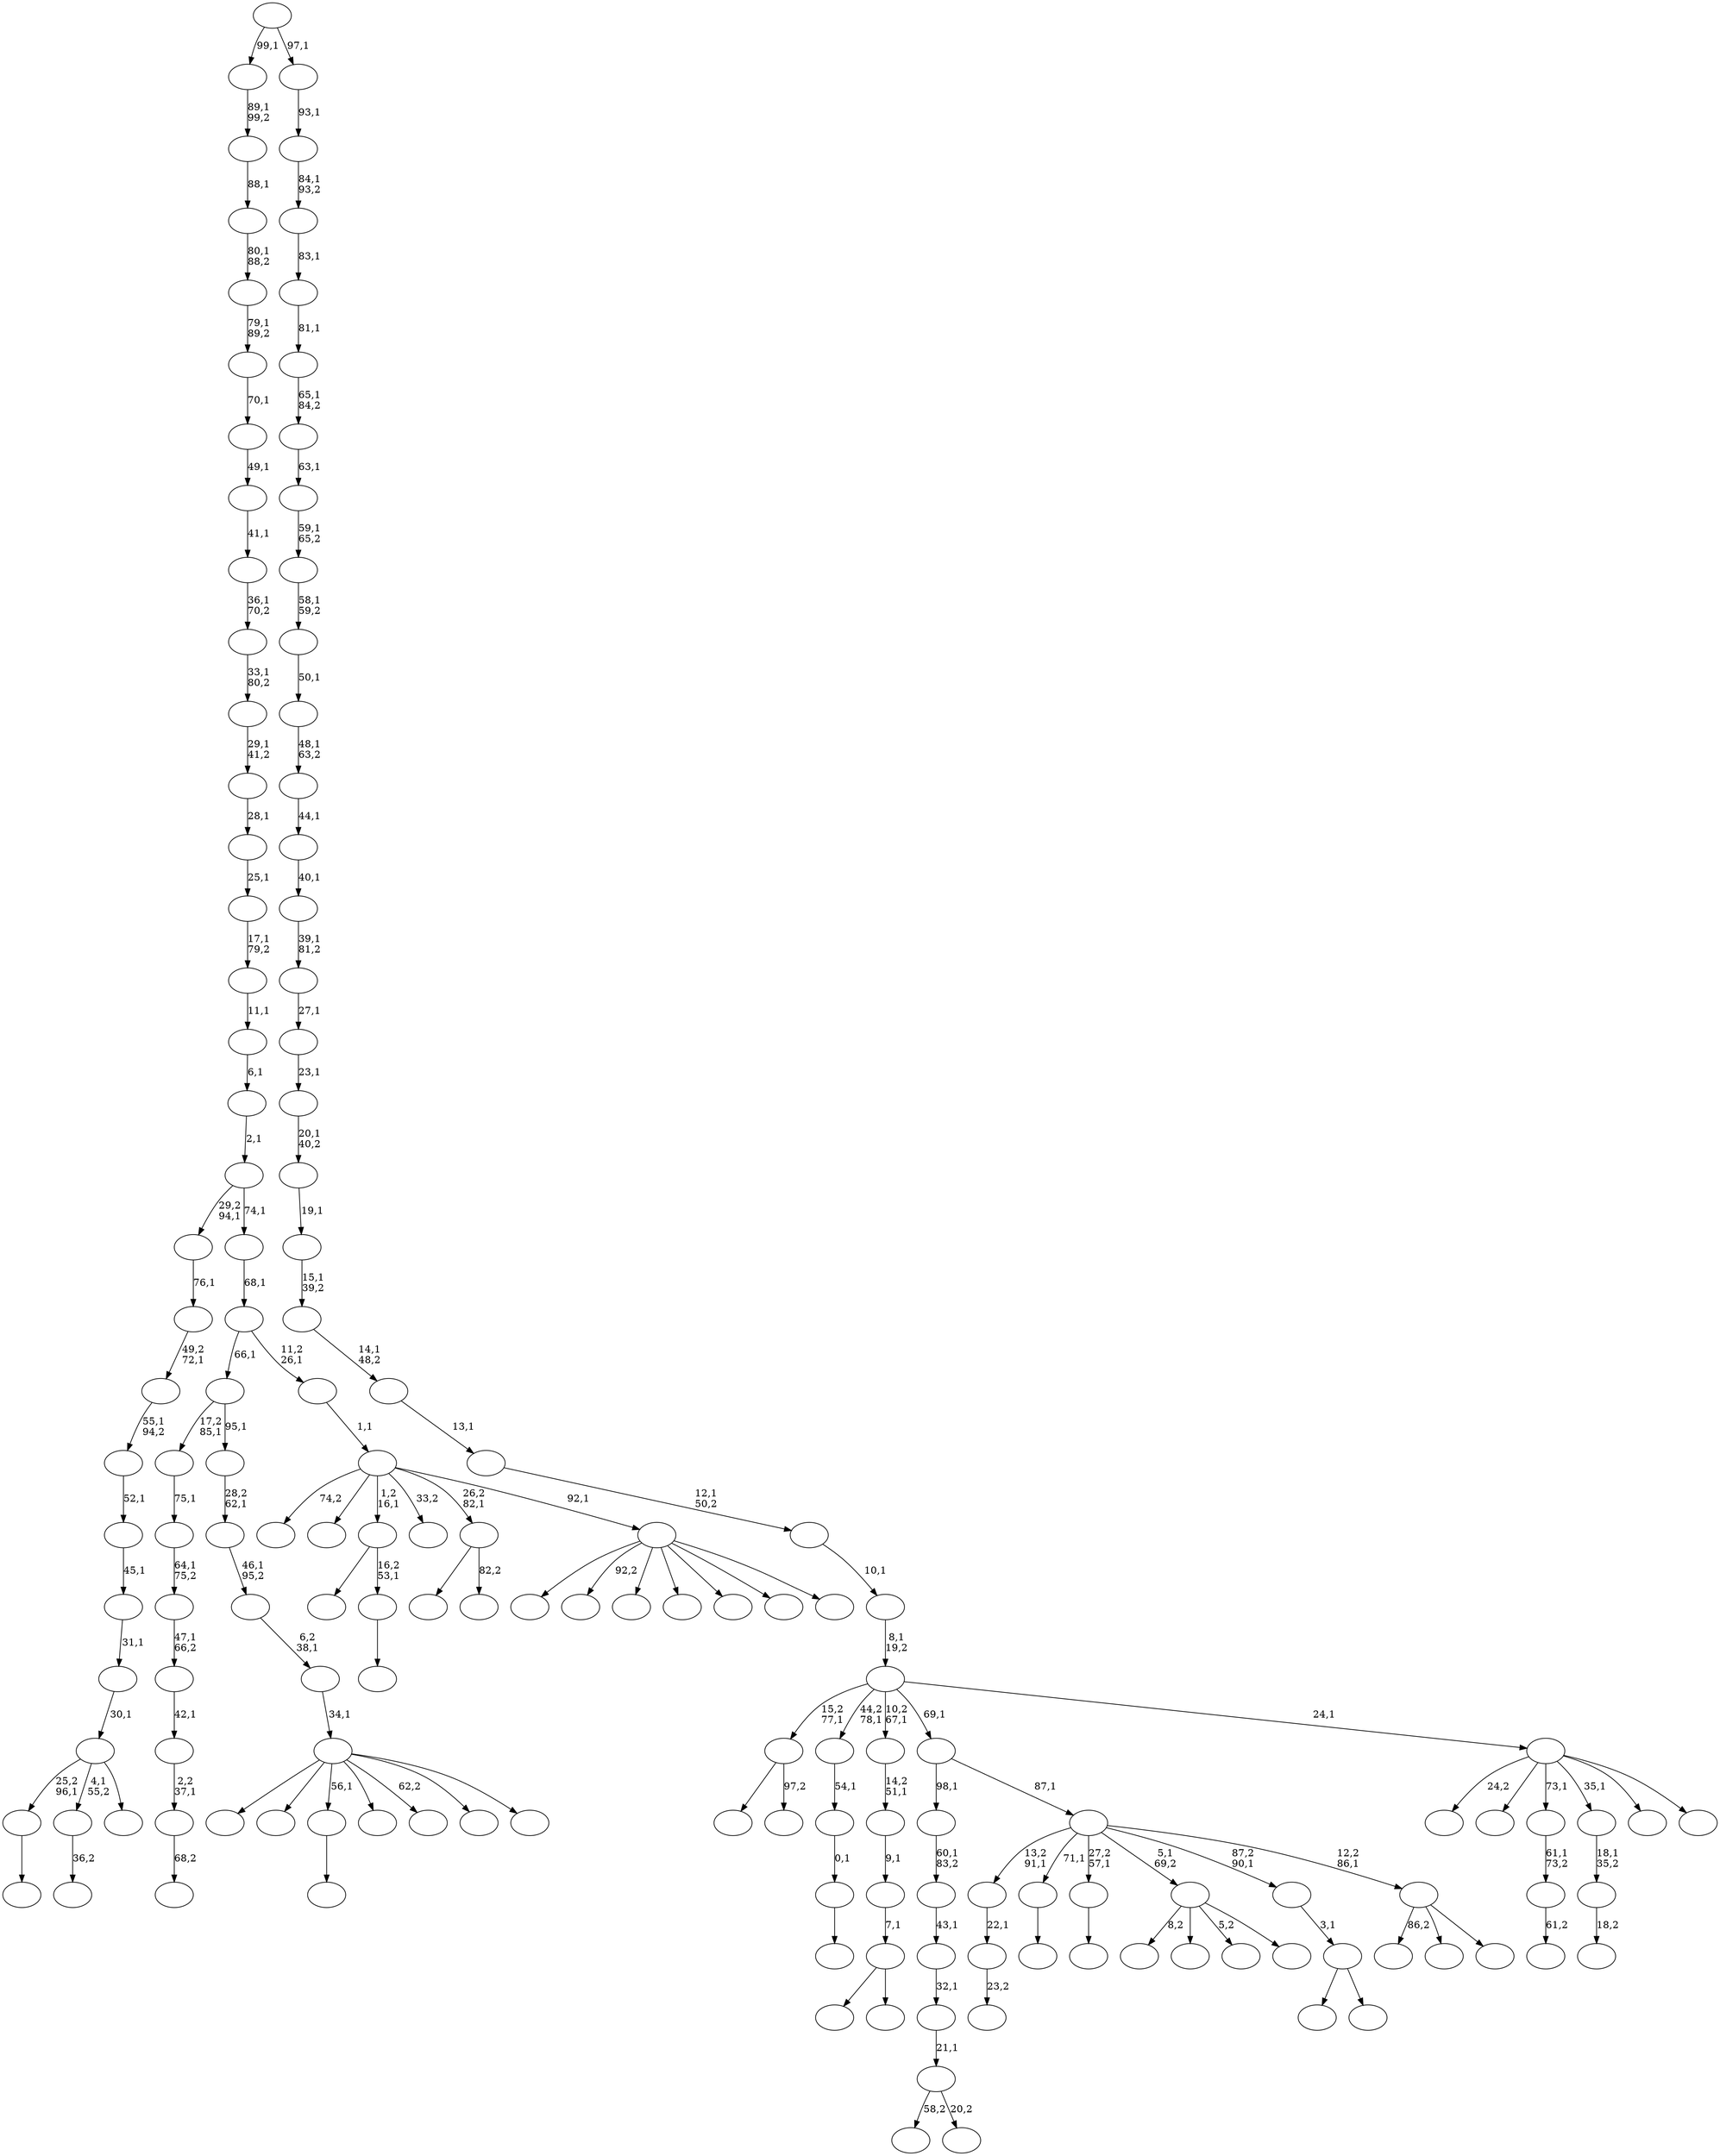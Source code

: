 digraph T {
	150 [label=""]
	149 [label=""]
	148 [label=""]
	147 [label=""]
	146 [label=""]
	145 [label=""]
	144 [label=""]
	143 [label=""]
	142 [label=""]
	141 [label=""]
	140 [label=""]
	139 [label=""]
	138 [label=""]
	137 [label=""]
	136 [label=""]
	135 [label=""]
	134 [label=""]
	133 [label=""]
	132 [label=""]
	131 [label=""]
	130 [label=""]
	129 [label=""]
	128 [label=""]
	127 [label=""]
	126 [label=""]
	125 [label=""]
	124 [label=""]
	123 [label=""]
	122 [label=""]
	121 [label=""]
	120 [label=""]
	119 [label=""]
	118 [label=""]
	117 [label=""]
	116 [label=""]
	115 [label=""]
	114 [label=""]
	113 [label=""]
	112 [label=""]
	111 [label=""]
	110 [label=""]
	109 [label=""]
	108 [label=""]
	107 [label=""]
	106 [label=""]
	105 [label=""]
	104 [label=""]
	103 [label=""]
	102 [label=""]
	101 [label=""]
	100 [label=""]
	99 [label=""]
	98 [label=""]
	97 [label=""]
	96 [label=""]
	95 [label=""]
	94 [label=""]
	93 [label=""]
	92 [label=""]
	91 [label=""]
	90 [label=""]
	89 [label=""]
	88 [label=""]
	87 [label=""]
	86 [label=""]
	85 [label=""]
	84 [label=""]
	83 [label=""]
	82 [label=""]
	81 [label=""]
	80 [label=""]
	79 [label=""]
	78 [label=""]
	77 [label=""]
	76 [label=""]
	75 [label=""]
	74 [label=""]
	73 [label=""]
	72 [label=""]
	71 [label=""]
	70 [label=""]
	69 [label=""]
	68 [label=""]
	67 [label=""]
	66 [label=""]
	65 [label=""]
	64 [label=""]
	63 [label=""]
	62 [label=""]
	61 [label=""]
	60 [label=""]
	59 [label=""]
	58 [label=""]
	57 [label=""]
	56 [label=""]
	55 [label=""]
	54 [label=""]
	53 [label=""]
	52 [label=""]
	51 [label=""]
	50 [label=""]
	49 [label=""]
	48 [label=""]
	47 [label=""]
	46 [label=""]
	45 [label=""]
	44 [label=""]
	43 [label=""]
	42 [label=""]
	41 [label=""]
	40 [label=""]
	39 [label=""]
	38 [label=""]
	37 [label=""]
	36 [label=""]
	35 [label=""]
	34 [label=""]
	33 [label=""]
	32 [label=""]
	31 [label=""]
	30 [label=""]
	29 [label=""]
	28 [label=""]
	27 [label=""]
	26 [label=""]
	25 [label=""]
	24 [label=""]
	23 [label=""]
	22 [label=""]
	21 [label=""]
	20 [label=""]
	19 [label=""]
	18 [label=""]
	17 [label=""]
	16 [label=""]
	15 [label=""]
	14 [label=""]
	13 [label=""]
	12 [label=""]
	11 [label=""]
	10 [label=""]
	9 [label=""]
	8 [label=""]
	7 [label=""]
	6 [label=""]
	5 [label=""]
	4 [label=""]
	3 [label=""]
	2 [label=""]
	1 [label=""]
	0 [label=""]
	143 -> 144 [label=""]
	139 -> 140 [label="23,2"]
	138 -> 139 [label="22,1"]
	130 -> 133 [label=""]
	130 -> 131 [label="97,2"]
	128 -> 129 [label=""]
	126 -> 127 [label=""]
	123 -> 124 [label=""]
	122 -> 145 [label=""]
	122 -> 123 [label="16,2\n53,1"]
	120 -> 121 [label="68,2"]
	119 -> 120 [label="2,2\n37,1"]
	118 -> 119 [label="42,1"]
	117 -> 118 [label="47,1\n66,2"]
	116 -> 117 [label="64,1\n75,2"]
	115 -> 116 [label="75,1"]
	111 -> 112 [label=""]
	108 -> 137 [label="58,2"]
	108 -> 109 [label="20,2"]
	107 -> 108 [label="21,1"]
	106 -> 107 [label="32,1"]
	105 -> 106 [label="43,1"]
	104 -> 105 [label="60,1\n83,2"]
	102 -> 103 [label=""]
	101 -> 102 [label="0,1"]
	100 -> 101 [label="54,1"]
	95 -> 146 [label=""]
	95 -> 96 [label="82,2"]
	92 -> 93 [label="36,2"]
	90 -> 91 [label="61,2"]
	89 -> 90 [label="61,1\n73,2"]
	87 -> 88 [label="18,2"]
	86 -> 87 [label="18,1\n35,2"]
	83 -> 150 [label="8,2"]
	83 -> 113 [label=""]
	83 -> 98 [label="5,2"]
	83 -> 84 [label=""]
	81 -> 110 [label=""]
	81 -> 82 [label=""]
	80 -> 81 [label="3,1"]
	77 -> 142 [label=""]
	77 -> 78 [label=""]
	76 -> 77 [label="7,1"]
	75 -> 76 [label="9,1"]
	74 -> 75 [label="14,2\n51,1"]
	72 -> 143 [label="25,2\n96,1"]
	72 -> 92 [label="4,1\n55,2"]
	72 -> 73 [label=""]
	71 -> 72 [label="30,1"]
	70 -> 71 [label="31,1"]
	69 -> 70 [label="45,1"]
	68 -> 69 [label="52,1"]
	67 -> 68 [label="55,1\n94,2"]
	66 -> 67 [label="49,2\n72,1"]
	65 -> 66 [label="76,1"]
	62 -> 135 [label=""]
	62 -> 134 [label=""]
	62 -> 126 [label="56,1"]
	62 -> 125 [label=""]
	62 -> 97 [label="62,2"]
	62 -> 94 [label=""]
	62 -> 63 [label=""]
	61 -> 62 [label="34,1"]
	60 -> 61 [label="6,2\n38,1"]
	59 -> 60 [label="46,1\n95,2"]
	58 -> 59 [label="28,2\n62,1"]
	57 -> 115 [label="17,2\n85,1"]
	57 -> 58 [label="95,1"]
	54 -> 136 [label="86,2"]
	54 -> 64 [label=""]
	54 -> 55 [label=""]
	53 -> 138 [label="13,2\n91,1"]
	53 -> 128 [label="71,1"]
	53 -> 111 [label="27,2\n57,1"]
	53 -> 83 [label="5,1\n69,2"]
	53 -> 80 [label="87,2\n90,1"]
	53 -> 54 [label="12,2\n86,1"]
	52 -> 104 [label="98,1"]
	52 -> 53 [label="87,1"]
	48 -> 149 [label=""]
	48 -> 141 [label="92,2"]
	48 -> 79 [label=""]
	48 -> 56 [label=""]
	48 -> 51 [label=""]
	48 -> 50 [label=""]
	48 -> 49 [label=""]
	47 -> 147 [label="74,2"]
	47 -> 132 [label=""]
	47 -> 122 [label="1,2\n16,1"]
	47 -> 99 [label="33,2"]
	47 -> 95 [label="26,2\n82,1"]
	47 -> 48 [label="92,1"]
	46 -> 47 [label="1,1"]
	45 -> 57 [label="66,1"]
	45 -> 46 [label="11,2\n26,1"]
	44 -> 45 [label="68,1"]
	43 -> 65 [label="29,2\n94,1"]
	43 -> 44 [label="74,1"]
	42 -> 43 [label="2,1"]
	41 -> 42 [label="6,1"]
	40 -> 41 [label="11,1"]
	39 -> 40 [label="17,1\n79,2"]
	38 -> 39 [label="25,1"]
	37 -> 38 [label="28,1"]
	36 -> 37 [label="29,1\n41,2"]
	35 -> 36 [label="33,1\n80,2"]
	34 -> 35 [label="36,1\n70,2"]
	33 -> 34 [label="41,1"]
	32 -> 33 [label="49,1"]
	31 -> 32 [label="70,1"]
	30 -> 31 [label="79,1\n89,2"]
	29 -> 30 [label="80,1\n88,2"]
	28 -> 29 [label="88,1"]
	27 -> 28 [label="89,1\n99,2"]
	25 -> 148 [label="24,2"]
	25 -> 114 [label=""]
	25 -> 89 [label="73,1"]
	25 -> 86 [label="35,1"]
	25 -> 85 [label=""]
	25 -> 26 [label=""]
	24 -> 130 [label="15,2\n77,1"]
	24 -> 100 [label="44,2\n78,1"]
	24 -> 74 [label="10,2\n67,1"]
	24 -> 52 [label="69,1"]
	24 -> 25 [label="24,1"]
	23 -> 24 [label="8,1\n19,2"]
	22 -> 23 [label="10,1"]
	21 -> 22 [label="12,1\n50,2"]
	20 -> 21 [label="13,1"]
	19 -> 20 [label="14,1\n48,2"]
	18 -> 19 [label="15,1\n39,2"]
	17 -> 18 [label="19,1"]
	16 -> 17 [label="20,1\n40,2"]
	15 -> 16 [label="23,1"]
	14 -> 15 [label="27,1"]
	13 -> 14 [label="39,1\n81,2"]
	12 -> 13 [label="40,1"]
	11 -> 12 [label="44,1"]
	10 -> 11 [label="48,1\n63,2"]
	9 -> 10 [label="50,1"]
	8 -> 9 [label="58,1\n59,2"]
	7 -> 8 [label="59,1\n65,2"]
	6 -> 7 [label="63,1"]
	5 -> 6 [label="65,1\n84,2"]
	4 -> 5 [label="81,1"]
	3 -> 4 [label="83,1"]
	2 -> 3 [label="84,1\n93,2"]
	1 -> 2 [label="93,1"]
	0 -> 27 [label="99,1"]
	0 -> 1 [label="97,1"]
}
